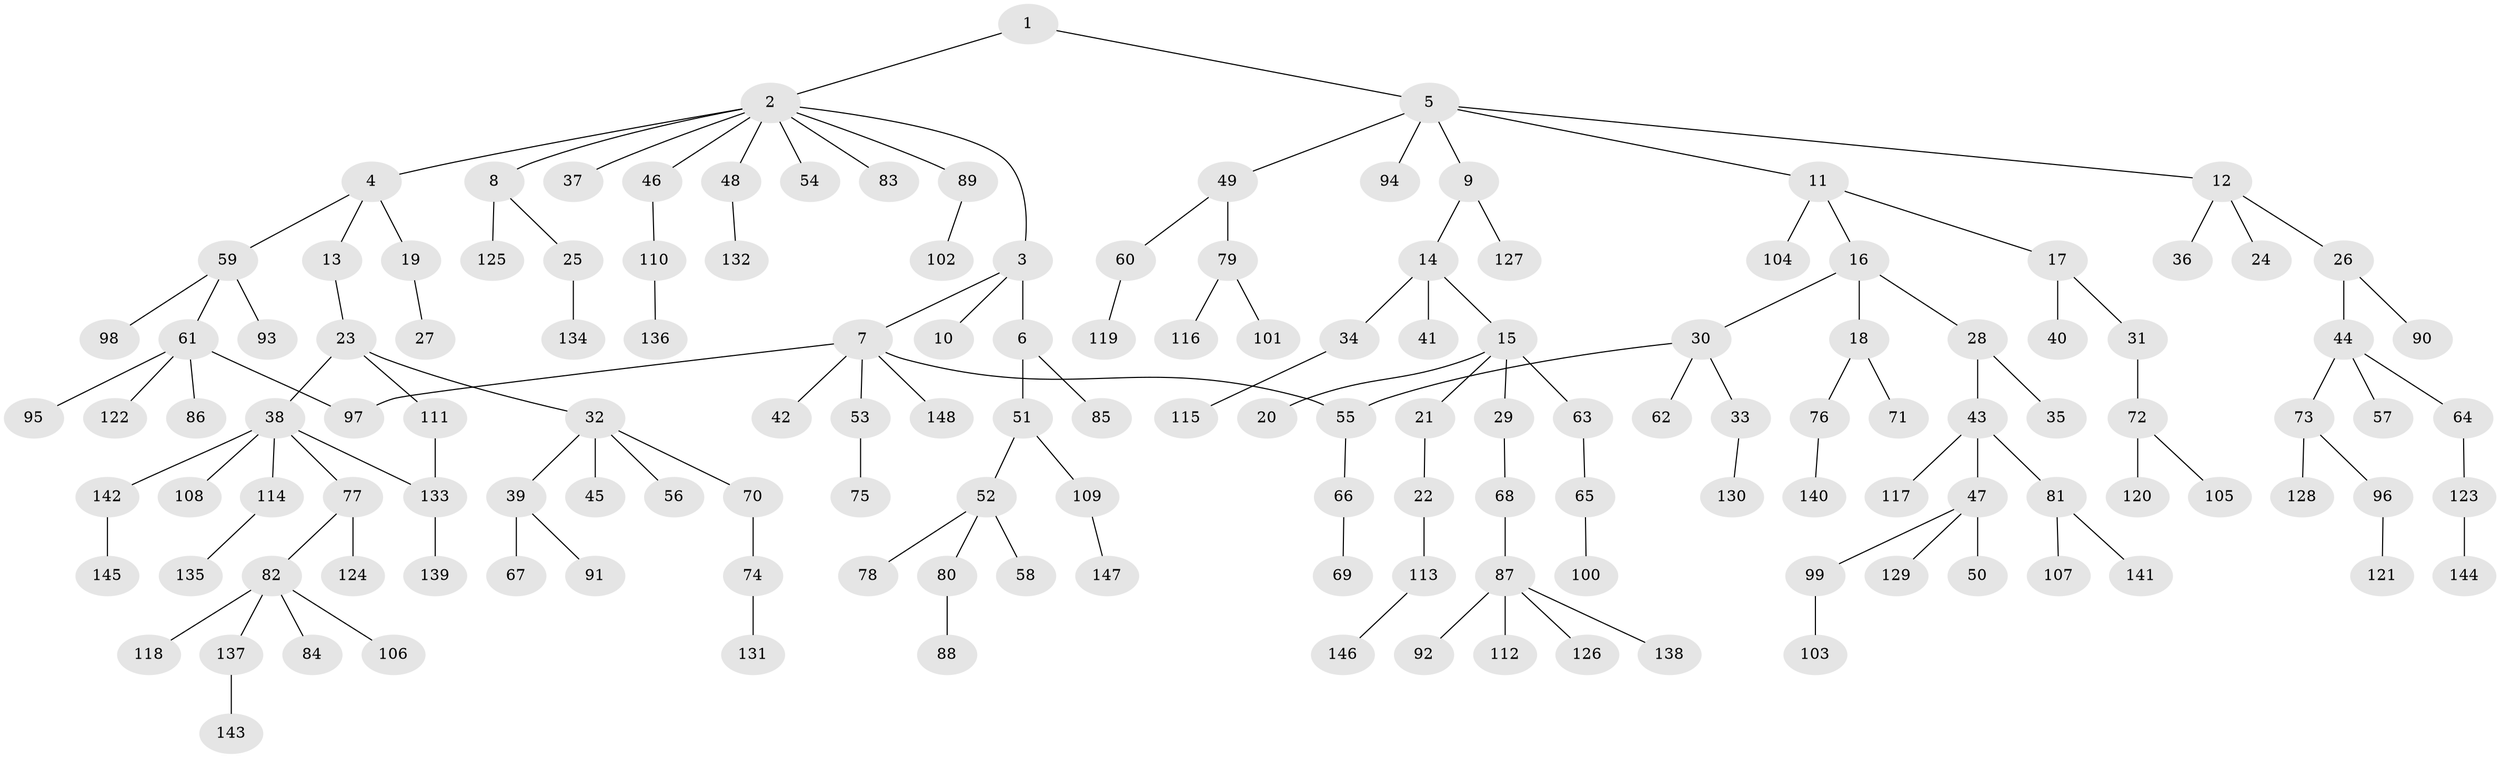 // coarse degree distribution, {1: 0.6621621621621622, 7: 0.013513513513513514, 2: 0.22972972972972974, 16: 0.013513513513513514, 4: 0.04054054054054054, 5: 0.013513513513513514, 17: 0.013513513513513514, 6: 0.013513513513513514}
// Generated by graph-tools (version 1.1) at 2025/44/03/04/25 21:44:43]
// undirected, 148 vertices, 150 edges
graph export_dot {
graph [start="1"]
  node [color=gray90,style=filled];
  1;
  2;
  3;
  4;
  5;
  6;
  7;
  8;
  9;
  10;
  11;
  12;
  13;
  14;
  15;
  16;
  17;
  18;
  19;
  20;
  21;
  22;
  23;
  24;
  25;
  26;
  27;
  28;
  29;
  30;
  31;
  32;
  33;
  34;
  35;
  36;
  37;
  38;
  39;
  40;
  41;
  42;
  43;
  44;
  45;
  46;
  47;
  48;
  49;
  50;
  51;
  52;
  53;
  54;
  55;
  56;
  57;
  58;
  59;
  60;
  61;
  62;
  63;
  64;
  65;
  66;
  67;
  68;
  69;
  70;
  71;
  72;
  73;
  74;
  75;
  76;
  77;
  78;
  79;
  80;
  81;
  82;
  83;
  84;
  85;
  86;
  87;
  88;
  89;
  90;
  91;
  92;
  93;
  94;
  95;
  96;
  97;
  98;
  99;
  100;
  101;
  102;
  103;
  104;
  105;
  106;
  107;
  108;
  109;
  110;
  111;
  112;
  113;
  114;
  115;
  116;
  117;
  118;
  119;
  120;
  121;
  122;
  123;
  124;
  125;
  126;
  127;
  128;
  129;
  130;
  131;
  132;
  133;
  134;
  135;
  136;
  137;
  138;
  139;
  140;
  141;
  142;
  143;
  144;
  145;
  146;
  147;
  148;
  1 -- 2;
  1 -- 5;
  2 -- 3;
  2 -- 4;
  2 -- 8;
  2 -- 37;
  2 -- 46;
  2 -- 48;
  2 -- 54;
  2 -- 83;
  2 -- 89;
  3 -- 6;
  3 -- 7;
  3 -- 10;
  4 -- 13;
  4 -- 19;
  4 -- 59;
  5 -- 9;
  5 -- 11;
  5 -- 12;
  5 -- 49;
  5 -- 94;
  6 -- 51;
  6 -- 85;
  7 -- 42;
  7 -- 53;
  7 -- 55;
  7 -- 148;
  7 -- 97;
  8 -- 25;
  8 -- 125;
  9 -- 14;
  9 -- 127;
  11 -- 16;
  11 -- 17;
  11 -- 104;
  12 -- 24;
  12 -- 26;
  12 -- 36;
  13 -- 23;
  14 -- 15;
  14 -- 34;
  14 -- 41;
  15 -- 20;
  15 -- 21;
  15 -- 29;
  15 -- 63;
  16 -- 18;
  16 -- 28;
  16 -- 30;
  17 -- 31;
  17 -- 40;
  18 -- 71;
  18 -- 76;
  19 -- 27;
  21 -- 22;
  22 -- 113;
  23 -- 32;
  23 -- 38;
  23 -- 111;
  25 -- 134;
  26 -- 44;
  26 -- 90;
  28 -- 35;
  28 -- 43;
  29 -- 68;
  30 -- 33;
  30 -- 62;
  30 -- 55;
  31 -- 72;
  32 -- 39;
  32 -- 45;
  32 -- 56;
  32 -- 70;
  33 -- 130;
  34 -- 115;
  38 -- 77;
  38 -- 108;
  38 -- 114;
  38 -- 133;
  38 -- 142;
  39 -- 67;
  39 -- 91;
  43 -- 47;
  43 -- 81;
  43 -- 117;
  44 -- 57;
  44 -- 64;
  44 -- 73;
  46 -- 110;
  47 -- 50;
  47 -- 99;
  47 -- 129;
  48 -- 132;
  49 -- 60;
  49 -- 79;
  51 -- 52;
  51 -- 109;
  52 -- 58;
  52 -- 78;
  52 -- 80;
  53 -- 75;
  55 -- 66;
  59 -- 61;
  59 -- 93;
  59 -- 98;
  60 -- 119;
  61 -- 86;
  61 -- 95;
  61 -- 97;
  61 -- 122;
  63 -- 65;
  64 -- 123;
  65 -- 100;
  66 -- 69;
  68 -- 87;
  70 -- 74;
  72 -- 105;
  72 -- 120;
  73 -- 96;
  73 -- 128;
  74 -- 131;
  76 -- 140;
  77 -- 82;
  77 -- 124;
  79 -- 101;
  79 -- 116;
  80 -- 88;
  81 -- 107;
  81 -- 141;
  82 -- 84;
  82 -- 106;
  82 -- 118;
  82 -- 137;
  87 -- 92;
  87 -- 112;
  87 -- 126;
  87 -- 138;
  89 -- 102;
  96 -- 121;
  99 -- 103;
  109 -- 147;
  110 -- 136;
  111 -- 133;
  113 -- 146;
  114 -- 135;
  123 -- 144;
  133 -- 139;
  137 -- 143;
  142 -- 145;
}
